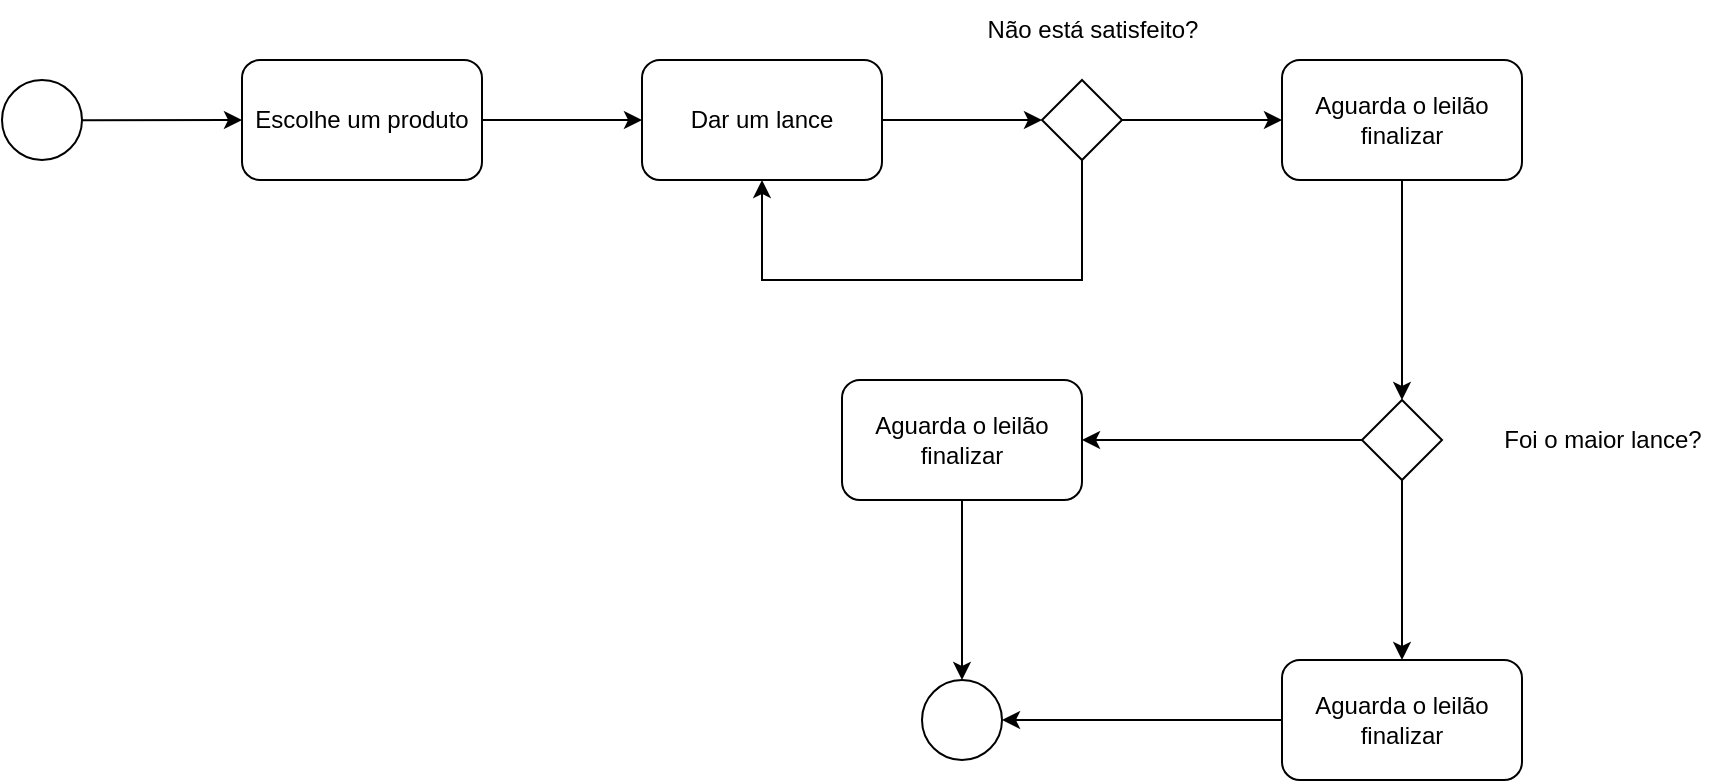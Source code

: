 <mxfile version="24.7.6">
  <diagram name="Página-1" id="DnJ5OVpcZv2MFke9pGJC">
    <mxGraphModel dx="986" dy="524" grid="1" gridSize="10" guides="1" tooltips="1" connect="1" arrows="1" fold="1" page="1" pageScale="1" pageWidth="827" pageHeight="1169" math="0" shadow="0">
      <root>
        <mxCell id="0" />
        <mxCell id="1" parent="0" />
        <mxCell id="KxsLzRXTjlWjK1_D4bmC-1" value="" style="ellipse;whiteSpace=wrap;html=1;aspect=fixed;" vertex="1" parent="1">
          <mxGeometry x="80" y="120" width="40" height="40" as="geometry" />
        </mxCell>
        <mxCell id="KxsLzRXTjlWjK1_D4bmC-3" value="" style="endArrow=classic;html=1;rounded=0;" edge="1" parent="1" source="KxsLzRXTjlWjK1_D4bmC-1" target="KxsLzRXTjlWjK1_D4bmC-4">
          <mxGeometry width="50" height="50" relative="1" as="geometry">
            <mxPoint x="390" y="300" as="sourcePoint" />
            <mxPoint x="440" y="250" as="targetPoint" />
          </mxGeometry>
        </mxCell>
        <mxCell id="KxsLzRXTjlWjK1_D4bmC-4" value="Escolhe um produto" style="rounded=1;whiteSpace=wrap;html=1;" vertex="1" parent="1">
          <mxGeometry x="200" y="110" width="120" height="60" as="geometry" />
        </mxCell>
        <mxCell id="KxsLzRXTjlWjK1_D4bmC-9" style="edgeStyle=orthogonalEdgeStyle;rounded=0;orthogonalLoop=1;jettySize=auto;html=1;entryX=0;entryY=0.5;entryDx=0;entryDy=0;" edge="1" parent="1" source="KxsLzRXTjlWjK1_D4bmC-5" target="KxsLzRXTjlWjK1_D4bmC-8">
          <mxGeometry relative="1" as="geometry" />
        </mxCell>
        <mxCell id="KxsLzRXTjlWjK1_D4bmC-5" value="Dar um lance" style="rounded=1;whiteSpace=wrap;html=1;" vertex="1" parent="1">
          <mxGeometry x="400" y="110" width="120" height="60" as="geometry" />
        </mxCell>
        <mxCell id="KxsLzRXTjlWjK1_D4bmC-6" value="" style="endArrow=classic;html=1;rounded=0;entryX=0;entryY=0.5;entryDx=0;entryDy=0;exitX=1;exitY=0.5;exitDx=0;exitDy=0;" edge="1" parent="1" source="KxsLzRXTjlWjK1_D4bmC-4" target="KxsLzRXTjlWjK1_D4bmC-5">
          <mxGeometry width="50" height="50" relative="1" as="geometry">
            <mxPoint x="130" y="150" as="sourcePoint" />
            <mxPoint x="210" y="150" as="targetPoint" />
          </mxGeometry>
        </mxCell>
        <mxCell id="KxsLzRXTjlWjK1_D4bmC-14" value="" style="edgeStyle=orthogonalEdgeStyle;rounded=0;orthogonalLoop=1;jettySize=auto;html=1;" edge="1" parent="1" source="KxsLzRXTjlWjK1_D4bmC-7" target="KxsLzRXTjlWjK1_D4bmC-13">
          <mxGeometry relative="1" as="geometry" />
        </mxCell>
        <mxCell id="KxsLzRXTjlWjK1_D4bmC-7" value="Aguarda o leilão finalizar" style="rounded=1;whiteSpace=wrap;html=1;" vertex="1" parent="1">
          <mxGeometry x="720" y="110" width="120" height="60" as="geometry" />
        </mxCell>
        <mxCell id="KxsLzRXTjlWjK1_D4bmC-10" style="edgeStyle=orthogonalEdgeStyle;rounded=0;orthogonalLoop=1;jettySize=auto;html=1;entryX=0.5;entryY=1;entryDx=0;entryDy=0;exitX=0.5;exitY=1;exitDx=0;exitDy=0;" edge="1" parent="1" source="KxsLzRXTjlWjK1_D4bmC-8" target="KxsLzRXTjlWjK1_D4bmC-5">
          <mxGeometry relative="1" as="geometry">
            <mxPoint x="590" y="260" as="targetPoint" />
            <Array as="points">
              <mxPoint x="620" y="220" />
              <mxPoint x="460" y="220" />
            </Array>
          </mxGeometry>
        </mxCell>
        <mxCell id="KxsLzRXTjlWjK1_D4bmC-11" style="edgeStyle=orthogonalEdgeStyle;rounded=0;orthogonalLoop=1;jettySize=auto;html=1;" edge="1" parent="1" source="KxsLzRXTjlWjK1_D4bmC-8" target="KxsLzRXTjlWjK1_D4bmC-7">
          <mxGeometry relative="1" as="geometry" />
        </mxCell>
        <mxCell id="KxsLzRXTjlWjK1_D4bmC-8" value="" style="rhombus;whiteSpace=wrap;html=1;" vertex="1" parent="1">
          <mxGeometry x="600" y="120" width="40" height="40" as="geometry" />
        </mxCell>
        <mxCell id="KxsLzRXTjlWjK1_D4bmC-12" value="Não está satisfeito?" style="text;html=1;align=center;verticalAlign=middle;resizable=0;points=[];autosize=1;strokeColor=none;fillColor=none;" vertex="1" parent="1">
          <mxGeometry x="560" y="80" width="130" height="30" as="geometry" />
        </mxCell>
        <mxCell id="KxsLzRXTjlWjK1_D4bmC-19" value="" style="edgeStyle=orthogonalEdgeStyle;rounded=0;orthogonalLoop=1;jettySize=auto;html=1;" edge="1" parent="1" source="KxsLzRXTjlWjK1_D4bmC-13" target="KxsLzRXTjlWjK1_D4bmC-17">
          <mxGeometry relative="1" as="geometry" />
        </mxCell>
        <mxCell id="KxsLzRXTjlWjK1_D4bmC-20" value="" style="edgeStyle=orthogonalEdgeStyle;rounded=0;orthogonalLoop=1;jettySize=auto;html=1;" edge="1" parent="1" source="KxsLzRXTjlWjK1_D4bmC-13" target="KxsLzRXTjlWjK1_D4bmC-18">
          <mxGeometry relative="1" as="geometry" />
        </mxCell>
        <mxCell id="KxsLzRXTjlWjK1_D4bmC-13" value="" style="rhombus;whiteSpace=wrap;html=1;" vertex="1" parent="1">
          <mxGeometry x="760" y="280" width="40" height="40" as="geometry" />
        </mxCell>
        <mxCell id="KxsLzRXTjlWjK1_D4bmC-15" value="Foi o maior lance?" style="text;html=1;align=center;verticalAlign=middle;resizable=0;points=[];autosize=1;strokeColor=none;fillColor=none;" vertex="1" parent="1">
          <mxGeometry x="820" y="285" width="120" height="30" as="geometry" />
        </mxCell>
        <mxCell id="KxsLzRXTjlWjK1_D4bmC-22" value="" style="edgeStyle=orthogonalEdgeStyle;rounded=0;orthogonalLoop=1;jettySize=auto;html=1;" edge="1" parent="1" source="KxsLzRXTjlWjK1_D4bmC-17" target="KxsLzRXTjlWjK1_D4bmC-21">
          <mxGeometry relative="1" as="geometry" />
        </mxCell>
        <mxCell id="KxsLzRXTjlWjK1_D4bmC-17" value="Aguarda o leilão finalizar" style="rounded=1;whiteSpace=wrap;html=1;" vertex="1" parent="1">
          <mxGeometry x="500" y="270" width="120" height="60" as="geometry" />
        </mxCell>
        <mxCell id="KxsLzRXTjlWjK1_D4bmC-23" style="edgeStyle=orthogonalEdgeStyle;rounded=0;orthogonalLoop=1;jettySize=auto;html=1;" edge="1" parent="1" source="KxsLzRXTjlWjK1_D4bmC-18" target="KxsLzRXTjlWjK1_D4bmC-21">
          <mxGeometry relative="1" as="geometry" />
        </mxCell>
        <mxCell id="KxsLzRXTjlWjK1_D4bmC-18" value="Aguarda o leilão finalizar" style="rounded=1;whiteSpace=wrap;html=1;" vertex="1" parent="1">
          <mxGeometry x="720" y="410" width="120" height="60" as="geometry" />
        </mxCell>
        <mxCell id="KxsLzRXTjlWjK1_D4bmC-21" value="" style="ellipse;whiteSpace=wrap;html=1;aspect=fixed;" vertex="1" parent="1">
          <mxGeometry x="540" y="420" width="40" height="40" as="geometry" />
        </mxCell>
      </root>
    </mxGraphModel>
  </diagram>
</mxfile>
